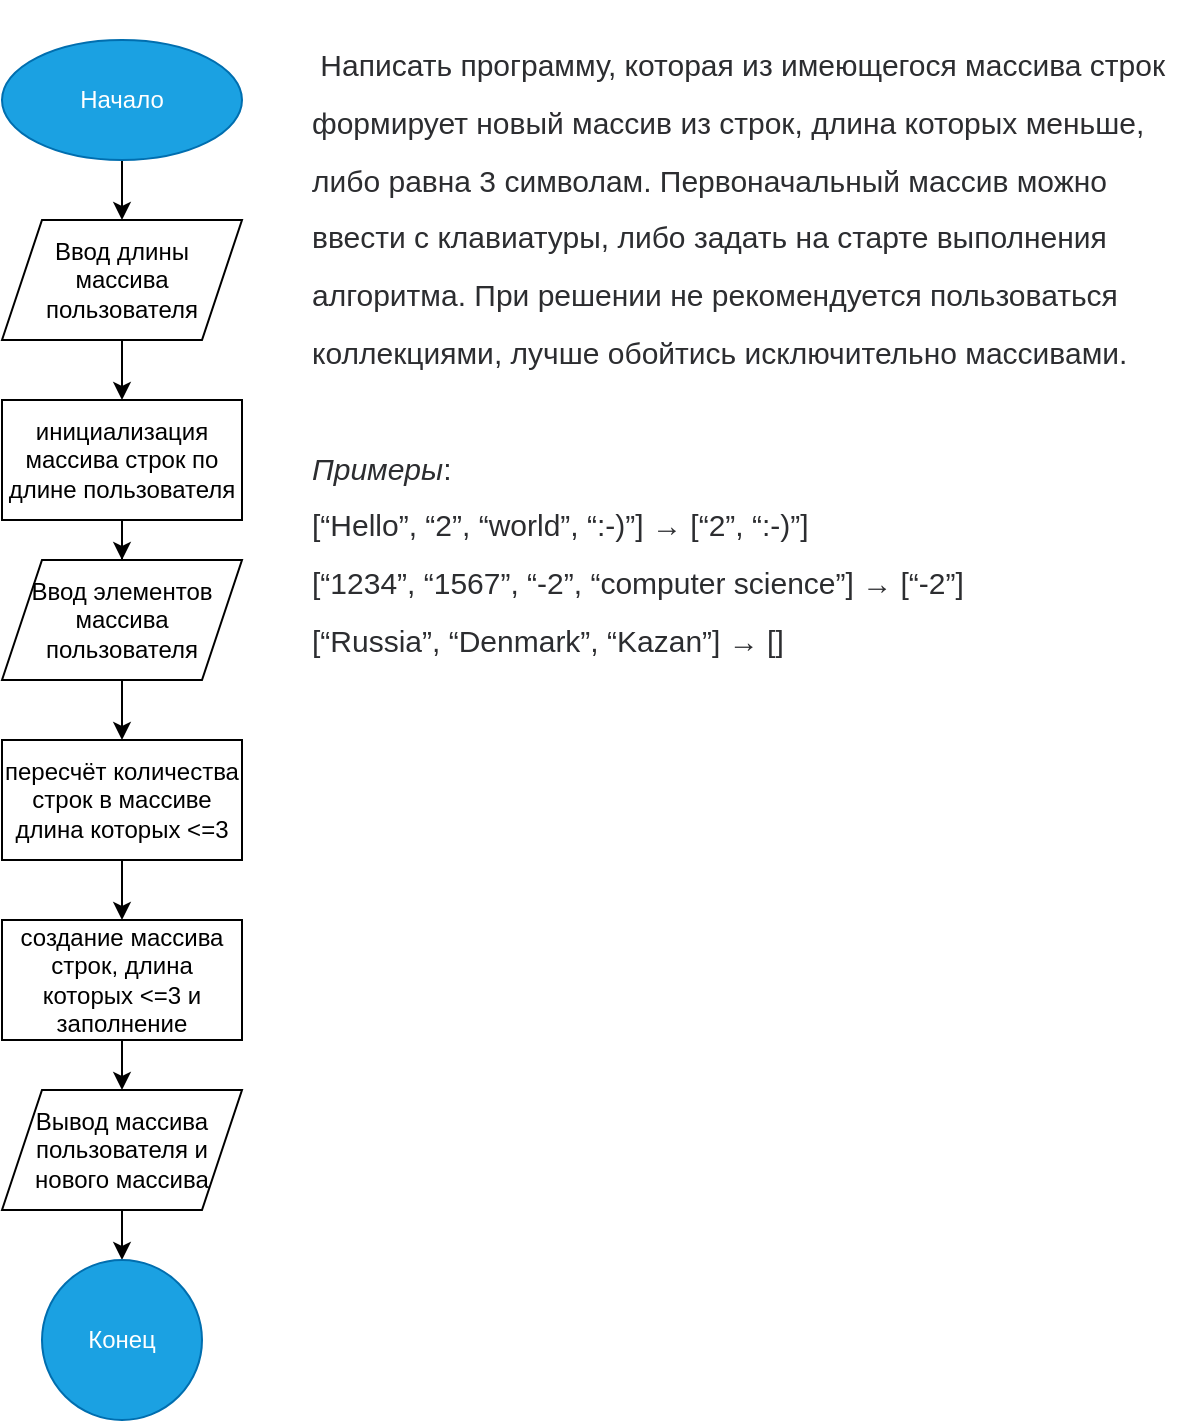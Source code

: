 <mxfile>
    <diagram id="Zx3KjsqbTjKIZPqImfTj" name="Страница 1">
        <mxGraphModel dx="746" dy="519" grid="1" gridSize="10" guides="1" tooltips="1" connect="1" arrows="1" fold="1" page="1" pageScale="1" pageWidth="827" pageHeight="1169" math="0" shadow="0">
            <root>
                <mxCell id="0"/>
                <mxCell id="1" parent="0"/>
                <mxCell id="2" value="" style="edgeStyle=orthogonalEdgeStyle;rounded=0;orthogonalLoop=1;jettySize=auto;html=1;" edge="1" parent="1" source="3" target="5">
                    <mxGeometry relative="1" as="geometry"/>
                </mxCell>
                <mxCell id="3" value="Начало" style="ellipse;whiteSpace=wrap;html=1;fillColor=#1ba1e2;strokeColor=#006EAF;fontColor=#ffffff;" vertex="1" parent="1">
                    <mxGeometry x="130" y="60" width="120" height="60" as="geometry"/>
                </mxCell>
                <mxCell id="4" value="" style="edgeStyle=orthogonalEdgeStyle;rounded=0;orthogonalLoop=1;jettySize=auto;html=1;" edge="1" parent="1" source="5" target="7">
                    <mxGeometry relative="1" as="geometry"/>
                </mxCell>
                <mxCell id="5" value="Ввод длины &lt;br&gt;массива пользователя" style="shape=parallelogram;perimeter=parallelogramPerimeter;whiteSpace=wrap;html=1;fixedSize=1;" vertex="1" parent="1">
                    <mxGeometry x="130" y="150" width="120" height="60" as="geometry"/>
                </mxCell>
                <mxCell id="6" value="" style="edgeStyle=orthogonalEdgeStyle;rounded=0;orthogonalLoop=1;jettySize=auto;html=1;" edge="1" parent="1" source="7" target="9">
                    <mxGeometry relative="1" as="geometry"/>
                </mxCell>
                <mxCell id="7" value="инициализация массива строк по длине пользователя" style="rounded=0;whiteSpace=wrap;html=1;" vertex="1" parent="1">
                    <mxGeometry x="130" y="240" width="120" height="60" as="geometry"/>
                </mxCell>
                <mxCell id="8" value="" style="edgeStyle=orthogonalEdgeStyle;rounded=0;orthogonalLoop=1;jettySize=auto;html=1;" edge="1" parent="1" source="9" target="11">
                    <mxGeometry relative="1" as="geometry"/>
                </mxCell>
                <mxCell id="9" value="Ввод элементов массива пользователя" style="shape=parallelogram;perimeter=parallelogramPerimeter;whiteSpace=wrap;html=1;fixedSize=1;" vertex="1" parent="1">
                    <mxGeometry x="130" y="320" width="120" height="60" as="geometry"/>
                </mxCell>
                <mxCell id="10" value="" style="edgeStyle=orthogonalEdgeStyle;rounded=0;orthogonalLoop=1;jettySize=auto;html=1;" edge="1" parent="1" source="11" target="13">
                    <mxGeometry relative="1" as="geometry"/>
                </mxCell>
                <mxCell id="11" value="пересчёт количества строк в массиве длина которых &amp;lt;=3" style="rounded=0;whiteSpace=wrap;html=1;" vertex="1" parent="1">
                    <mxGeometry x="130" y="410" width="120" height="60" as="geometry"/>
                </mxCell>
                <mxCell id="12" value="" style="edgeStyle=orthogonalEdgeStyle;rounded=0;orthogonalLoop=1;jettySize=auto;html=1;" edge="1" parent="1" source="13" target="15">
                    <mxGeometry relative="1" as="geometry"/>
                </mxCell>
                <mxCell id="13" value="создание массива строк, длина которых &amp;lt;=3 и заполнение" style="rounded=0;whiteSpace=wrap;html=1;" vertex="1" parent="1">
                    <mxGeometry x="130" y="500" width="120" height="60" as="geometry"/>
                </mxCell>
                <mxCell id="14" value="" style="edgeStyle=orthogonalEdgeStyle;rounded=0;orthogonalLoop=1;jettySize=auto;html=1;" edge="1" parent="1" source="15" target="16">
                    <mxGeometry relative="1" as="geometry"/>
                </mxCell>
                <mxCell id="15" value="Вывод массива пользователя и нового массива" style="shape=parallelogram;perimeter=parallelogramPerimeter;whiteSpace=wrap;html=1;fixedSize=1;" vertex="1" parent="1">
                    <mxGeometry x="130" y="585" width="120" height="60" as="geometry"/>
                </mxCell>
                <mxCell id="16" value="Конец" style="ellipse;whiteSpace=wrap;html=1;aspect=fixed;fillColor=#1ba1e2;strokeColor=#006EAF;fontColor=#ffffff;" vertex="1" parent="1">
                    <mxGeometry x="150" y="670" width="80" height="80" as="geometry"/>
                </mxCell>
                <mxCell id="17" value="&lt;h1&gt;&lt;span style=&quot;font-weight: normal;&quot;&gt;&lt;span style=&quot;color: rgb(44, 45, 48); font-size: 15px; background-color: rgb(255, 255, 255);&quot;&gt;&amp;nbsp;Написать программу, которая из имеющегося массива строк формирует новый массив из строк, длина которых меньше, либо равна 3 символам. Первоначальный массив можно ввести с клавиатуры, либо задать на старте выполнения алгоритма. При решении не рекомендуется пользоваться коллекциями, лучше обойтись исключительно массивами.&lt;/span&gt;&lt;br style=&quot;box-sizing: border-box; color: rgb(44, 45, 48); font-size: 15px; background-color: rgb(255, 255, 255);&quot;&gt;&lt;a style=&quot;color: rgb(37, 133, 238); box-sizing: border-box; background-color: rgb(255, 255, 255); cursor: pointer; overflow-wrap: break-word; font-size: 15px;&quot; target=&quot;_blank&quot; href=&quot;https://gb.ru/lessons/326889/homework&quot;&gt;&lt;/a&gt;&lt;br style=&quot;box-sizing: border-box; color: rgb(44, 45, 48); font-size: 15px; background-color: rgb(255, 255, 255);&quot;&gt;&lt;em style=&quot;box-sizing: border-box; color: rgb(44, 45, 48); font-size: 15px; background-color: rgb(255, 255, 255);&quot;&gt;Примеры&lt;/em&gt;&lt;span style=&quot;color: rgb(44, 45, 48); font-size: 15px; background-color: rgb(255, 255, 255);&quot;&gt;:&lt;/span&gt;&lt;br style=&quot;box-sizing: border-box; color: rgb(44, 45, 48); font-size: 15px; background-color: rgb(255, 255, 255);&quot;&gt;&lt;span style=&quot;color: rgb(44, 45, 48); font-size: 15px; background-color: rgb(255, 255, 255);&quot;&gt;[“Hello”, “2”, “world”, “:-)”] → [“2”, “:-)”]&lt;/span&gt;&lt;br style=&quot;box-sizing: border-box; color: rgb(44, 45, 48); font-size: 15px; background-color: rgb(255, 255, 255);&quot;&gt;&lt;span style=&quot;color: rgb(44, 45, 48); font-size: 15px; background-color: rgb(255, 255, 255);&quot;&gt;[“1234”, “1567”, “-2”, “computer science”] → [“-2”]&lt;/span&gt;&lt;br style=&quot;box-sizing: border-box; color: rgb(44, 45, 48); font-size: 15px; background-color: rgb(255, 255, 255);&quot;&gt;&lt;span style=&quot;color: rgb(44, 45, 48); font-size: 15px; background-color: rgb(255, 255, 255);&quot;&gt;[“Russia”, “Denmark”, “Kazan”] → []&lt;/span&gt;&lt;/span&gt;&lt;/h1&gt;" style="text;html=1;strokeColor=none;fillColor=none;spacing=5;spacingTop=-20;whiteSpace=wrap;overflow=hidden;rounded=0;" vertex="1" parent="1">
                    <mxGeometry x="280" y="50" width="440" height="340" as="geometry"/>
                </mxCell>
            </root>
        </mxGraphModel>
    </diagram>
</mxfile>